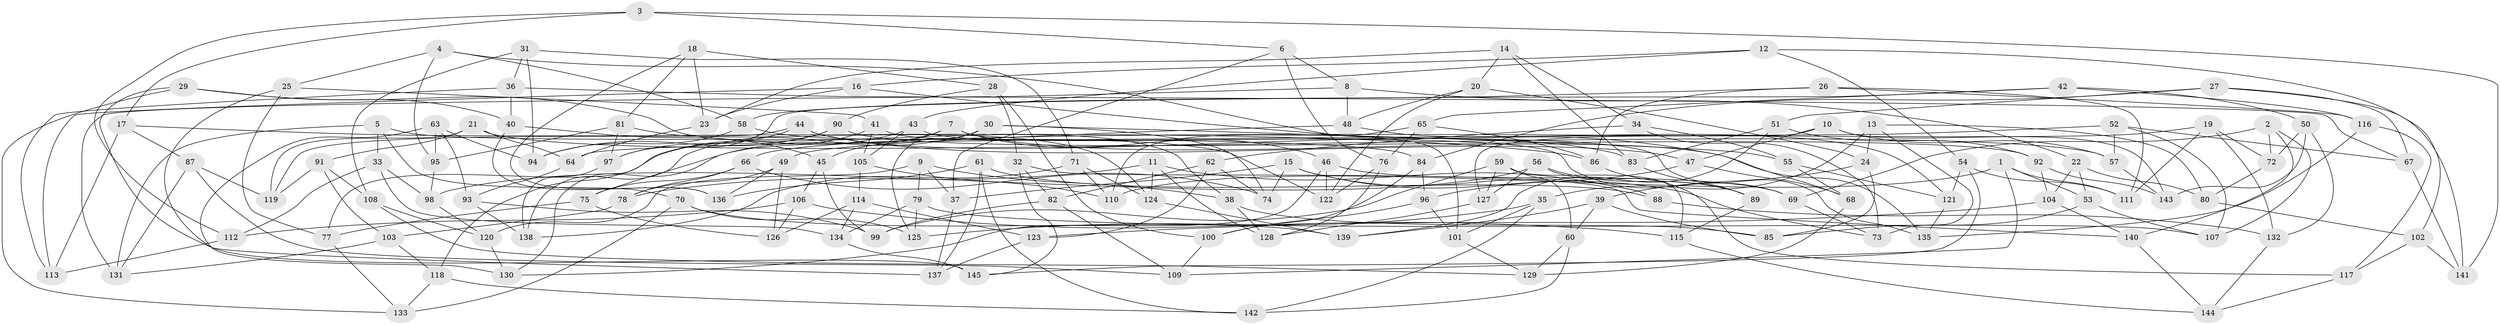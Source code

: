 // coarse degree distribution, {6: 0.38613861386138615, 4: 0.5544554455445545, 5: 0.04950495049504951, 3: 0.009900990099009901}
// Generated by graph-tools (version 1.1) at 2025/52/02/27/25 19:52:30]
// undirected, 145 vertices, 290 edges
graph export_dot {
graph [start="1"]
  node [color=gray90,style=filled];
  1;
  2;
  3;
  4;
  5;
  6;
  7;
  8;
  9;
  10;
  11;
  12;
  13;
  14;
  15;
  16;
  17;
  18;
  19;
  20;
  21;
  22;
  23;
  24;
  25;
  26;
  27;
  28;
  29;
  30;
  31;
  32;
  33;
  34;
  35;
  36;
  37;
  38;
  39;
  40;
  41;
  42;
  43;
  44;
  45;
  46;
  47;
  48;
  49;
  50;
  51;
  52;
  53;
  54;
  55;
  56;
  57;
  58;
  59;
  60;
  61;
  62;
  63;
  64;
  65;
  66;
  67;
  68;
  69;
  70;
  71;
  72;
  73;
  74;
  75;
  76;
  77;
  78;
  79;
  80;
  81;
  82;
  83;
  84;
  85;
  86;
  87;
  88;
  89;
  90;
  91;
  92;
  93;
  94;
  95;
  96;
  97;
  98;
  99;
  100;
  101;
  102;
  103;
  104;
  105;
  106;
  107;
  108;
  109;
  110;
  111;
  112;
  113;
  114;
  115;
  116;
  117;
  118;
  119;
  120;
  121;
  122;
  123;
  124;
  125;
  126;
  127;
  128;
  129;
  130;
  131;
  132;
  133;
  134;
  135;
  136;
  137;
  138;
  139;
  140;
  141;
  142;
  143;
  144;
  145;
  1 -- 111;
  1 -- 53;
  1 -- 109;
  1 -- 110;
  2 -- 72;
  2 -- 69;
  2 -- 107;
  2 -- 140;
  3 -- 6;
  3 -- 141;
  3 -- 17;
  3 -- 112;
  4 -- 95;
  4 -- 58;
  4 -- 101;
  4 -- 25;
  5 -- 33;
  5 -- 131;
  5 -- 84;
  5 -- 70;
  6 -- 76;
  6 -- 37;
  6 -- 8;
  7 -- 135;
  7 -- 138;
  7 -- 46;
  7 -- 45;
  8 -- 131;
  8 -- 48;
  8 -- 22;
  9 -- 38;
  9 -- 37;
  9 -- 79;
  9 -- 120;
  10 -- 143;
  10 -- 57;
  10 -- 47;
  10 -- 127;
  11 -- 78;
  11 -- 88;
  11 -- 128;
  11 -- 124;
  12 -- 54;
  12 -- 16;
  12 -- 43;
  12 -- 102;
  13 -- 24;
  13 -- 73;
  13 -- 80;
  13 -- 35;
  14 -- 20;
  14 -- 23;
  14 -- 83;
  14 -- 34;
  15 -- 74;
  15 -- 88;
  15 -- 37;
  15 -- 73;
  16 -- 113;
  16 -- 68;
  16 -- 23;
  17 -- 87;
  17 -- 86;
  17 -- 113;
  18 -- 23;
  18 -- 81;
  18 -- 136;
  18 -- 28;
  19 -- 111;
  19 -- 72;
  19 -- 132;
  19 -- 66;
  20 -- 24;
  20 -- 122;
  20 -- 48;
  21 -- 91;
  21 -- 64;
  21 -- 119;
  21 -- 57;
  22 -- 80;
  22 -- 53;
  22 -- 104;
  23 -- 64;
  24 -- 39;
  24 -- 85;
  25 -- 41;
  25 -- 137;
  25 -- 77;
  26 -- 116;
  26 -- 86;
  26 -- 111;
  26 -- 58;
  27 -- 84;
  27 -- 141;
  27 -- 51;
  27 -- 67;
  28 -- 32;
  28 -- 90;
  28 -- 100;
  29 -- 133;
  29 -- 40;
  29 -- 145;
  29 -- 38;
  30 -- 130;
  30 -- 74;
  30 -- 55;
  30 -- 125;
  31 -- 36;
  31 -- 108;
  31 -- 71;
  31 -- 94;
  32 -- 82;
  32 -- 145;
  32 -- 140;
  33 -- 134;
  33 -- 112;
  33 -- 98;
  34 -- 73;
  34 -- 62;
  34 -- 55;
  35 -- 101;
  35 -- 142;
  35 -- 125;
  36 -- 67;
  36 -- 40;
  36 -- 113;
  37 -- 137;
  38 -- 85;
  38 -- 128;
  39 -- 60;
  39 -- 139;
  39 -- 85;
  40 -- 136;
  40 -- 45;
  41 -- 105;
  41 -- 69;
  41 -- 75;
  42 -- 50;
  42 -- 65;
  42 -- 116;
  42 -- 97;
  43 -- 135;
  43 -- 105;
  43 -- 77;
  44 -- 47;
  44 -- 119;
  44 -- 97;
  44 -- 83;
  45 -- 106;
  45 -- 99;
  46 -- 130;
  46 -- 122;
  46 -- 69;
  47 -- 96;
  47 -- 68;
  48 -- 121;
  48 -- 49;
  49 -- 126;
  49 -- 136;
  49 -- 78;
  50 -- 143;
  50 -- 132;
  50 -- 72;
  51 -- 139;
  51 -- 92;
  51 -- 83;
  52 -- 64;
  52 -- 57;
  52 -- 67;
  52 -- 107;
  53 -- 107;
  53 -- 85;
  54 -- 145;
  54 -- 121;
  54 -- 111;
  55 -- 68;
  55 -- 121;
  56 -- 89;
  56 -- 127;
  56 -- 98;
  56 -- 117;
  57 -- 143;
  58 -- 94;
  58 -- 122;
  59 -- 99;
  59 -- 127;
  59 -- 115;
  59 -- 60;
  60 -- 129;
  60 -- 142;
  61 -- 136;
  61 -- 142;
  61 -- 137;
  61 -- 88;
  62 -- 74;
  62 -- 82;
  62 -- 123;
  63 -- 95;
  63 -- 93;
  63 -- 130;
  63 -- 94;
  64 -- 93;
  65 -- 86;
  65 -- 110;
  65 -- 76;
  66 -- 74;
  66 -- 75;
  66 -- 78;
  67 -- 141;
  68 -- 129;
  69 -- 73;
  70 -- 139;
  70 -- 133;
  70 -- 125;
  71 -- 124;
  71 -- 138;
  71 -- 110;
  72 -- 80;
  75 -- 77;
  75 -- 126;
  76 -- 122;
  76 -- 128;
  77 -- 133;
  78 -- 103;
  79 -- 125;
  79 -- 107;
  79 -- 134;
  80 -- 102;
  81 -- 97;
  81 -- 124;
  81 -- 95;
  82 -- 109;
  82 -- 99;
  83 -- 89;
  84 -- 96;
  84 -- 100;
  86 -- 89;
  87 -- 119;
  87 -- 131;
  87 -- 109;
  88 -- 132;
  89 -- 115;
  90 -- 94;
  90 -- 118;
  90 -- 92;
  91 -- 103;
  91 -- 108;
  91 -- 119;
  92 -- 104;
  92 -- 143;
  93 -- 99;
  93 -- 138;
  95 -- 98;
  96 -- 100;
  96 -- 101;
  97 -- 138;
  98 -- 120;
  100 -- 109;
  101 -- 129;
  102 -- 141;
  102 -- 117;
  103 -- 131;
  103 -- 118;
  104 -- 123;
  104 -- 140;
  105 -- 114;
  105 -- 110;
  106 -- 115;
  106 -- 112;
  106 -- 126;
  108 -- 129;
  108 -- 120;
  112 -- 113;
  114 -- 123;
  114 -- 134;
  114 -- 126;
  115 -- 144;
  116 -- 135;
  116 -- 117;
  117 -- 144;
  118 -- 142;
  118 -- 133;
  120 -- 130;
  121 -- 135;
  123 -- 137;
  124 -- 139;
  127 -- 128;
  132 -- 144;
  134 -- 145;
  140 -- 144;
}
